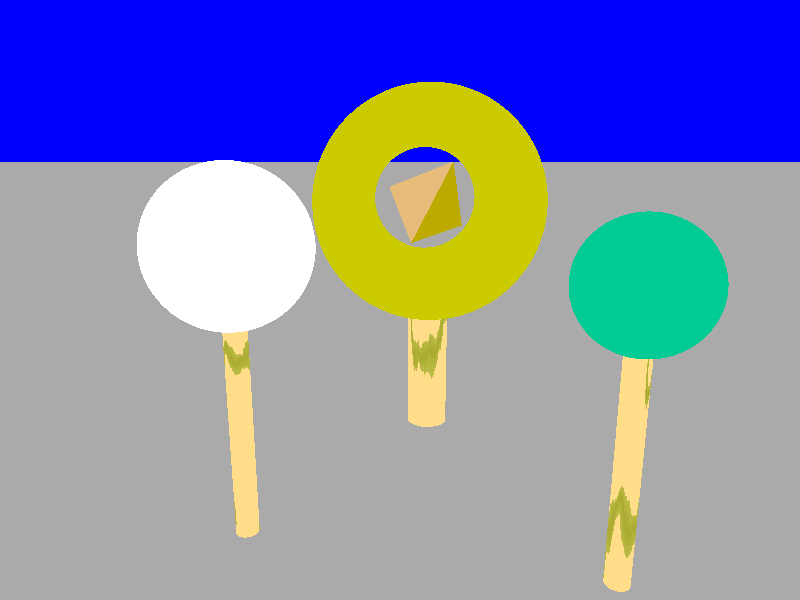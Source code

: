// Persistence Of Vision raytracer version 2.0 sample file.

// By Tom Price


#include "shapes.inc"
#include "colors.inc"
#include "textures.inc"

camera {
   location <0.0, 35.0, -150.0>
   up <0.0, 1.0, 0.0>
   right <4/3, 0.0, 0.0>
   look_at <0.0, 0.0, 0.0>
}

/*The floor*/
plane { y, -60.0
   pigment {
      checker colour Brown colour LightGray
      quick_colour red 0.4 blue 0.4 green 0.4
      scale 40.0
   }
   finish {
      crand 0.05 
      ambient 0.1
      diffuse 0.7
      reflection 0.4
      phong 1.0
      phong_size 20.0
   }
}

/*The Sky*/
sphere { <0.0, -40000.0, 0.0>, 50000.0
   pigment {
      Bright_Blue_Sky
      quick_colour Blue
      scale <8000.0, 3000.0, 3000.0>
   }
   finish {
      crand 0.05 
      ambient 0.7
      diffuse 0.0
   }
}

union {
   intersection {
      sphere { <0, 0, 0>, 40 }
      object { Cylinder_Z scale <20, 20, 1> inverse }

      pigment { colour red 0.6 green 0.6 blue 0.0 }
      finish {
         crand 0.05
         ambient 0.1
         diffuse 0.7
         reflection 0.7
         brilliance 6.0
         specular 0.5
      }
   }

   union {
      triangle {
         <-1.0, 0.0, -0.5773502>
         < 1.0, 0.0, -0.5773502>
         < 0.0, 0.0,  1.1547005>

         pigment { Gold }
         finish {
            crand 0.05
            ambient 0.1
            diffuse 0.7
            reflection 0.4
            brilliance 6.0
         }
      }

      triangle {
         <-1.0, 0.0, -0.5773502>
         < 0.0, 0.0,  1.1547005>
         < 0.0, 1.6329931,  0.0>

         pigment { Gold }
         finish {
            crand 0.05
            ambient 0.1
            diffuse 0.7
            reflection 0.4
            brilliance 6.0
         }
      }

      triangle {
         <1.0, 0.0, -0.5773502>
         <0.0, 0.0,  1.1547005>
         <0.0, 1.6329931,  0.0>

         pigment { Gold }
         finish {
            crand 0.05
            ambient 0.1
            diffuse 0.7
            reflection 0.4
            brilliance 6.0
         }
      }

      triangle {
         <-1.0, 0.0, -0.5773502>
         < 1.0, 0.0, -0.5773502>
         < 0.0, 1.6329931,  0.0>

         pigment { colour red 0.5 green 0.4 blue 0.0 }
         finish {
            crand 0.05
            ambient 0.4
            diffuse 0.6
            reflection 0.2
            brilliance 6.0
         }
      }

      translate -0.4082886*y
      scale 15
      rotate <-45.0, -50.0, 10.0>
   }

   intersection {
      object { Cylinder_Y scale <7.0, 1.0, 7.0> }
      plane { y, -20.0 }

      pigment {
         Pine_Wood
         scale <10.0, 100.0, 10.0>
      }
      finish {
         crand 0.05
         ambient 0.1
         diffuse 0.7
         reflection 0.5
         specular 0.5
      }
   }

   translate <10.0, 20.0, 60.0>
}

union {
   sphere { <0.0, 0.0, 0.0>, 20.0
      texture {
         Glass
         finish { crand 0.05 }
      }
   }          

   intersection {
      object { Cylinder_Y scale <3.0, 1.0, 3.0> }
      plane { y, 0.0 }

      pigment {
         Pine_Wood
         scale <10.0, 50.0, 10.0>
      }
      finish {
         crand 0.05
         ambient 0.1
         diffuse 0.7
         reflection 0.5
         specular 0.5
      }
   }

   translate <-40.0, 15.0, -10.0>
}

union {
   sphere { <0.0, 0.0, 0.0>, 15.0
      pigment { colour red 0.0 green 0.6 blue 0.3 }
      finish {
         crand 0.05
         ambient 0.1
         diffuse 0.5
         reflection 0.5
         brilliance 3.0
         specular 0.1
      }
   }

   intersection {
      object { Cylinder_Y scale <3.0, 1.0, 3.0> }
      plane { y, 0.0 }

      pigment {
         Pine_Wood
         scale <10.0, 100.0, 10.0>
      }
      finish {
         crand 0.05
         ambient 0.1
         diffuse 0.7
         reflection 0.5
         specular 0.5
      }
   }

   translate <50.0, 10.0, -30>
}

light_source { <-100.0, 100.0, -200.0> colour White }

